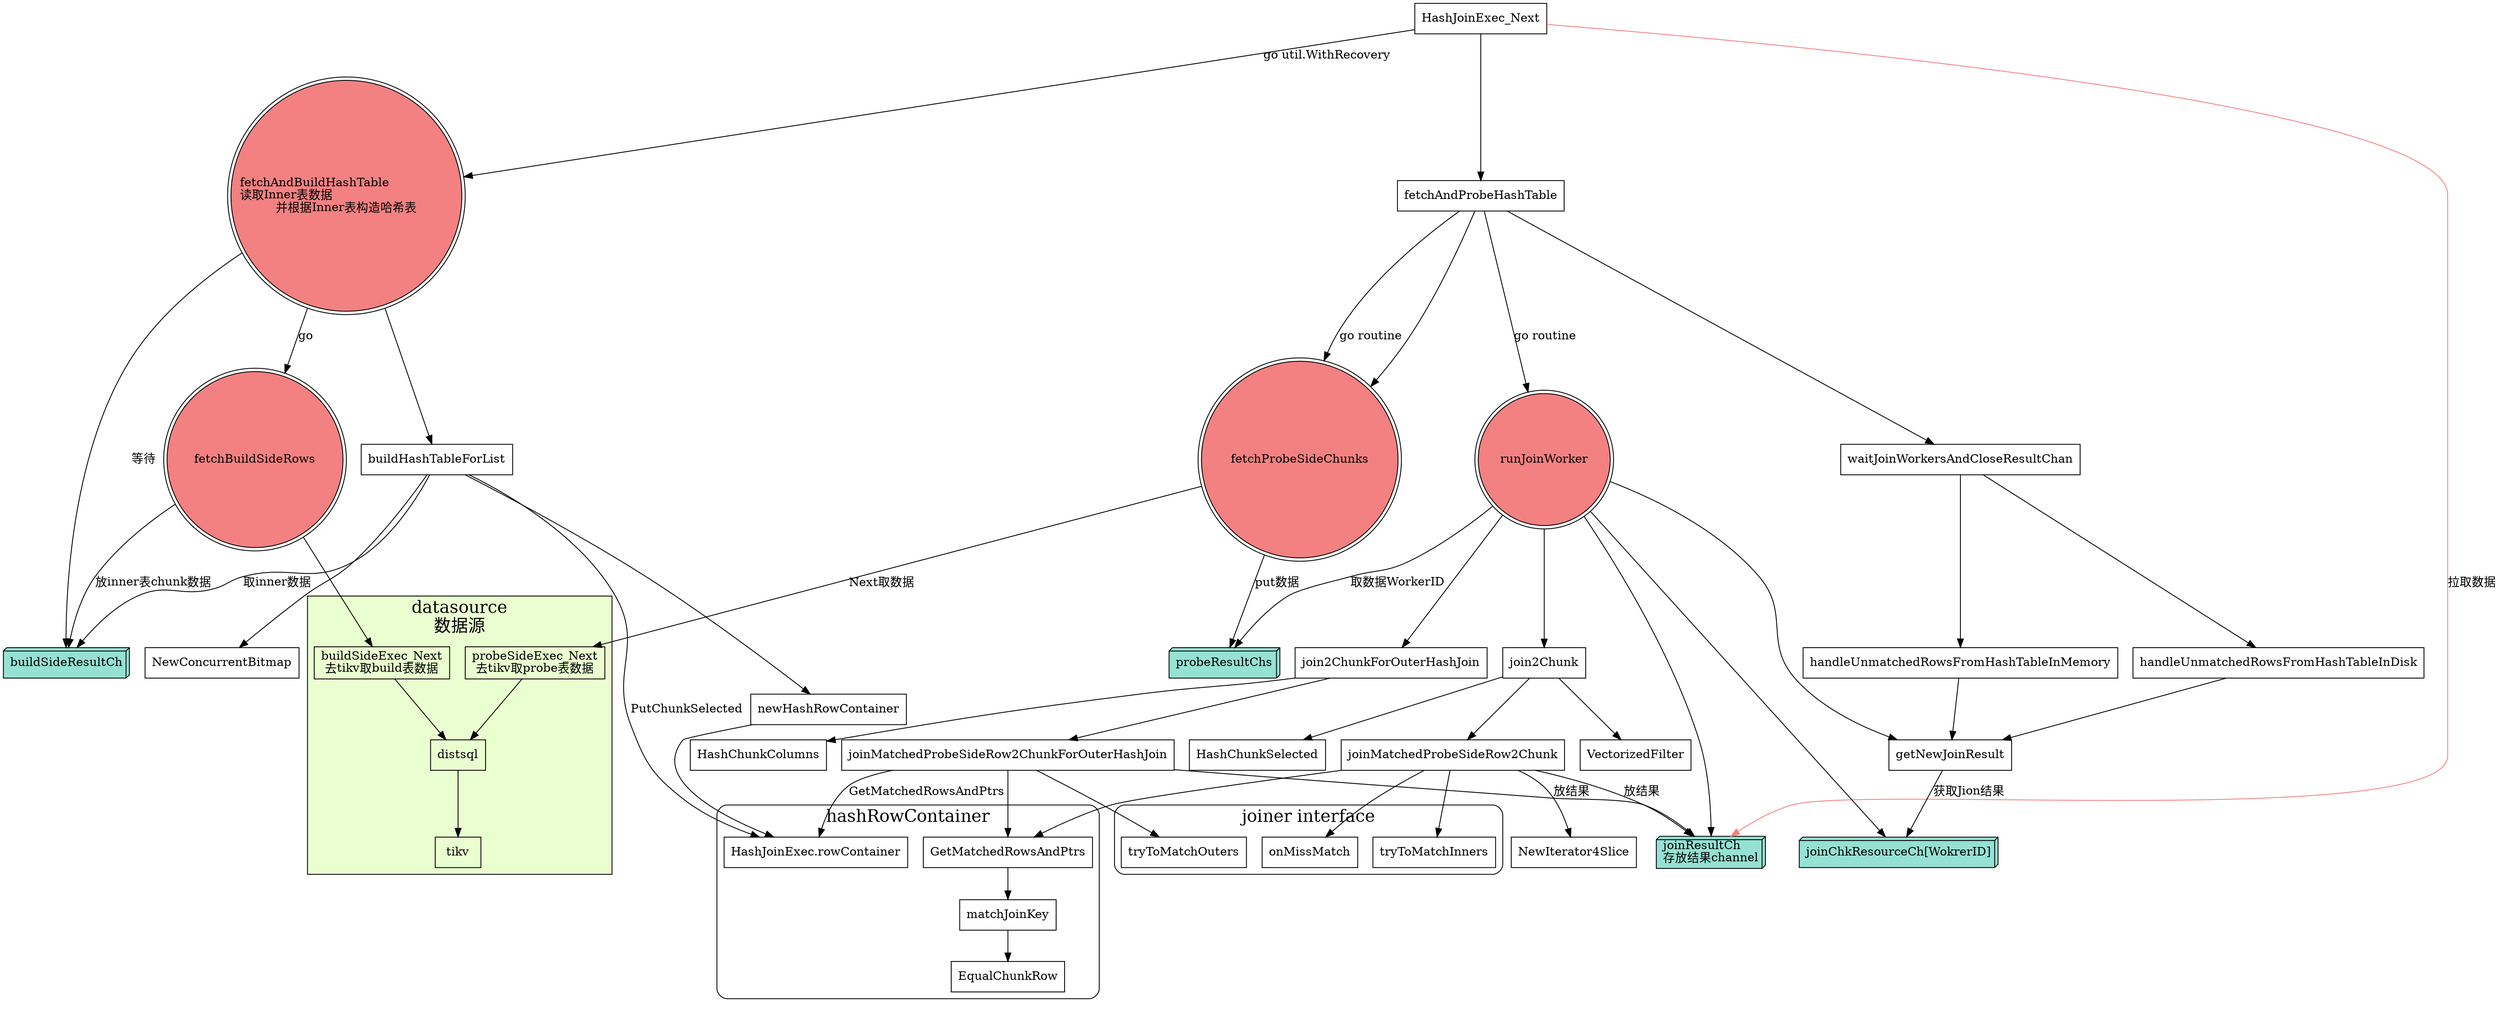 digraph hash_join_exeuctor {
  node[shape=box;];
  newrank=true;
  rankdir=TD;

  HashJoinExec_Next -> fetchAndBuildHashTable[label="go util.WithRecovery"];
  HashJoinExec_Next -> {
    fetchAndProbeHashTable;
  }

  //channels
  joinResultCh[fillcolor="#95e1d3";style=filled;label="joinResultCh\l存放结果channel"]
  buildSideResultCh[fillcolor="#95e1d3";style=filled;shape="box3d"];
  probeResultChs[fillcolor="#95e1d3";style=filled;shape="box3d";label="probeResultChs"];
  joinChkResourceCh[fillcolor="#95e1d3";style=filled;shape="box3d";label="joinChkResourceCh[WokrerID]"];

  // goroutines
  fetchAndBuildHashTable[
    fillcolor="#f38181";
    style=filled;
    shape="doublecircle";
    label="fetchAndBuildHashTable\l读取Inner表数据\l并根据Inner表构造哈希表"
  ];
  fetchBuildSideRows[
    fillcolor="#f38181";
    style=filled;
    shape="doublecircle";
    label="fetchBuildSideRows"
  ];
  fetchProbeSideChunks[
    fillcolor="#f38181";
    style=filled;
    shape="doublecircle";
    label="fetchProbeSideChunks"
  ];
  runJoinWorker[
    fillcolor="#f38181";
    style=filled;
    shape="doublecircle";
    label="runJoinWorker"
  ];

  waitJoinWorkersAndCloseResultChan -> {
    handleUnmatchedRowsFromHashTableInDisk;
    handleUnmatchedRowsFromHashTableInMemory;
  }
  runJoinWorker -> getNewJoinResult;

  handleUnmatchedRowsFromHashTableInMemory -> getNewJoinResult;
  handleUnmatchedRowsFromHashTableInDisk -> getNewJoinResult;
  getNewJoinResult -> joinChkResourceCh[label="获取Jion结果"];

  subgraph cluster_datasource {
    graph[label="datasource\l数据源";fontsize=20;style=filled;fillcolor="#eaffd0"];
    buildSideExec_Next;
    probeSideExec_Next;
    distsql;
    tikv;
  }

  HashJoinExec_Next -> joinResultCh[label="拉取数据";color="#f38181"];

  fetchAndBuildHashTable -> {
    buildHashTableForList;
  }


  buildHashTableForList -> buildSideResultCh[label="取inner数据"];
  fetchAndBuildHashTable -> fetchBuildSideRows[label="go"];
  fetchAndBuildHashTable -> buildSideResultCh[label="等待"];
  fetchBuildSideRows -> buildSideResultCh[label="放inner表chunk数据"];
  fetchBuildSideRows -> {buildSideExec_Next;}


  fetchAndProbeHashTable -> {
    fetchProbeSideChunks;
    waitJoinWorkersAndCloseResultChan;
  }
  rowContainer[label="HashJoinExec.rowContainer"];
  buildHashTableForList -> NewConcurrentBitmap;
  buildHashTableForList ->  newHashRowContainer -> rowContainer;
  buildHashTableForList -> rowContainer[label="PutChunkSelected"];

  runJoinWorker -> {
    join2ChunkForOuterHashJoin;
    join2Chunk;
    joinChkResourceCh;
    joinResultCh;
  };
  subgraph cluster_hashRowContainer {
    graph[label="hashRowContainer";fontsize=20;style=rounded];
    rowContainer;
    GetMatchedRowsAndPtrs;
    GetMatchedRowsAndPtrs -> matchJoinKey;
    matchJoinKey -> EqualChunkRow;
  }

  fetchAndProbeHashTable -> runJoinWorker[label="go routine"];
  fetchAndProbeHashTable -> fetchProbeSideChunks[label="go routine"];
  fetchProbeSideChunks -> probeResultChs[label="put数据"];
  fetchProbeSideChunks -> probeSideExec_Next[label="Next取数据"];

  joinChkResourceCh[shape="box3d"];
  joinResultCh[shape="box3d"];
  probeResultChs[shape="box3d"];

  runJoinWorker -> probeResultChs[label="取数据WorkerID"];
  join2ChunkForOuterHashJoin -> {
    joinMatchedProbeSideRow2ChunkForOuterHashJoin;
    HashChunkColumns;
  }
  join2Chunk -> {
    VectorizedFilter;
    HashChunkSelected;
    joinMatchedProbeSideRow2Chunk;
  }
  joinMatchedProbeSideRow2Chunk -> {
    GetMatchedRowsAndPtrs;
    onMissMatch;
    NewIterator4Slice;
    tryToMatchInners;
  }
  joinMatchedProbeSideRow2Chunk -> joinResultCh[label="放结果"];
  joinMatchedProbeSideRow2ChunkForOuterHashJoin -> {
    GetMatchedRowsAndPtrs;
    tryToMatchOuters;
  }
  joinMatchedProbeSideRow2ChunkForOuterHashJoin  -> joinResultCh[label="放结果"];
  joinMatchedProbeSideRow2ChunkForOuterHashJoin -> rowContainer[label="GetMatchedRowsAndPtrs"];

  subgraph cluster_joiner {
    graph[label="joiner interface";fontsize=20;style=rounded];
    tryToMatchInners;
    tryToMatchOuters;
    onMissMatch;
  }
  buildSideExec_Next[label="buildSideExec_Next\l去tikv取build表数据"];
  probeSideExec_Next[label="probeSideExec_Next\l去tikv取probe表数据"];

  {buildSideExec_Next, probeSideExec_Next} -> distsql -> tikv;

}
